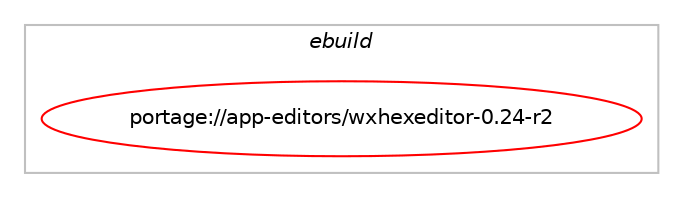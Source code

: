 digraph prolog {

# *************
# Graph options
# *************

newrank=true;
concentrate=true;
compound=true;
graph [rankdir=LR,fontname=Helvetica,fontsize=10,ranksep=1.5];#, ranksep=2.5, nodesep=0.2];
edge  [arrowhead=vee];
node  [fontname=Helvetica,fontsize=10];

# **********
# The ebuild
# **********

subgraph cluster_leftcol {
color=gray;
rank=same;
label=<<i>ebuild</i>>;
id [label="portage://app-editors/wxhexeditor-0.24-r2", color=red, width=4, href="../app-editors/wxhexeditor-0.24-r2.svg"];
}

# ****************
# The dependencies
# ****************

subgraph cluster_midcol {
color=gray;
label=<<i>dependencies</i>>;
subgraph cluster_compile {
fillcolor="#eeeeee";
style=filled;
label=<<i>compile</i>>;
# *** BEGIN UNKNOWN DEPENDENCY TYPE (TODO) ***
# id -> package_dependency(portage://app-editors/wxhexeditor-0.24-r2,install,no,app-crypt,mhash,none,[,,],[],[])
# *** END UNKNOWN DEPENDENCY TYPE (TODO) ***

# *** BEGIN UNKNOWN DEPENDENCY TYPE (TODO) ***
# id -> package_dependency(portage://app-editors/wxhexeditor-0.24-r2,install,no,dev-libs,udis86,none,[,,],[],[])
# *** END UNKNOWN DEPENDENCY TYPE (TODO) ***

# *** BEGIN UNKNOWN DEPENDENCY TYPE (TODO) ***
# id -> package_dependency(portage://app-editors/wxhexeditor-0.24-r2,install,no,x11-libs,wxGTK,none,[,,],[slot(3.0-gtk3)],[use(enable(X),none)])
# *** END UNKNOWN DEPENDENCY TYPE (TODO) ***

}
subgraph cluster_compileandrun {
fillcolor="#eeeeee";
style=filled;
label=<<i>compile and run</i>>;
}
subgraph cluster_run {
fillcolor="#eeeeee";
style=filled;
label=<<i>run</i>>;
# *** BEGIN UNKNOWN DEPENDENCY TYPE (TODO) ***
# id -> package_dependency(portage://app-editors/wxhexeditor-0.24-r2,run,no,app-crypt,mhash,none,[,,],[],[])
# *** END UNKNOWN DEPENDENCY TYPE (TODO) ***

# *** BEGIN UNKNOWN DEPENDENCY TYPE (TODO) ***
# id -> package_dependency(portage://app-editors/wxhexeditor-0.24-r2,run,no,dev-libs,udis86,none,[,,],[],[])
# *** END UNKNOWN DEPENDENCY TYPE (TODO) ***

# *** BEGIN UNKNOWN DEPENDENCY TYPE (TODO) ***
# id -> package_dependency(portage://app-editors/wxhexeditor-0.24-r2,run,no,x11-libs,wxGTK,none,[,,],[slot(3.0-gtk3)],[use(enable(X),none)])
# *** END UNKNOWN DEPENDENCY TYPE (TODO) ***

}
}

# **************
# The candidates
# **************

subgraph cluster_choices {
rank=same;
color=gray;
label=<<i>candidates</i>>;

}

}

